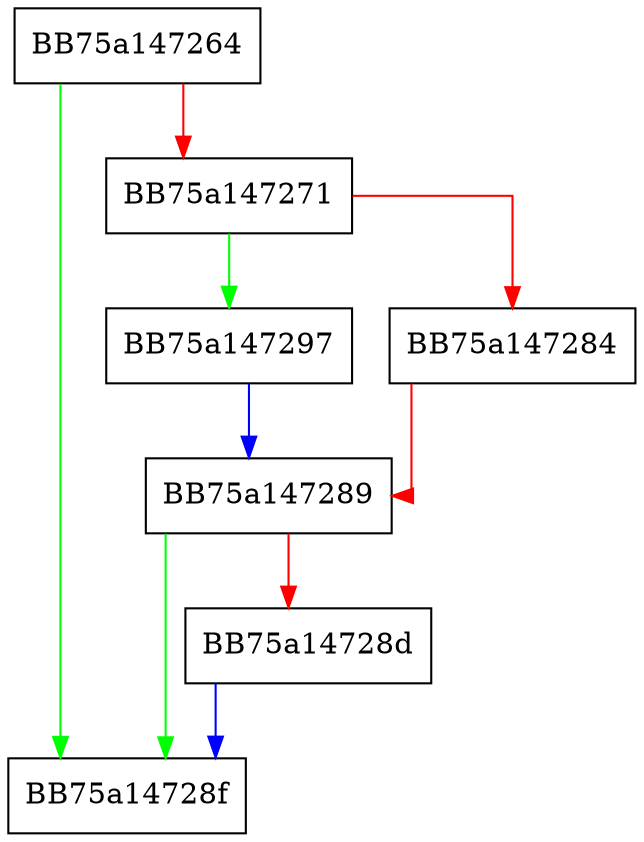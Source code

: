 digraph IsValidFile {
  node [shape="box"];
  graph [splines=ortho];
  BB75a147264 -> BB75a14728f [color="green"];
  BB75a147264 -> BB75a147271 [color="red"];
  BB75a147271 -> BB75a147297 [color="green"];
  BB75a147271 -> BB75a147284 [color="red"];
  BB75a147284 -> BB75a147289 [color="red"];
  BB75a147289 -> BB75a14728f [color="green"];
  BB75a147289 -> BB75a14728d [color="red"];
  BB75a14728d -> BB75a14728f [color="blue"];
  BB75a147297 -> BB75a147289 [color="blue"];
}